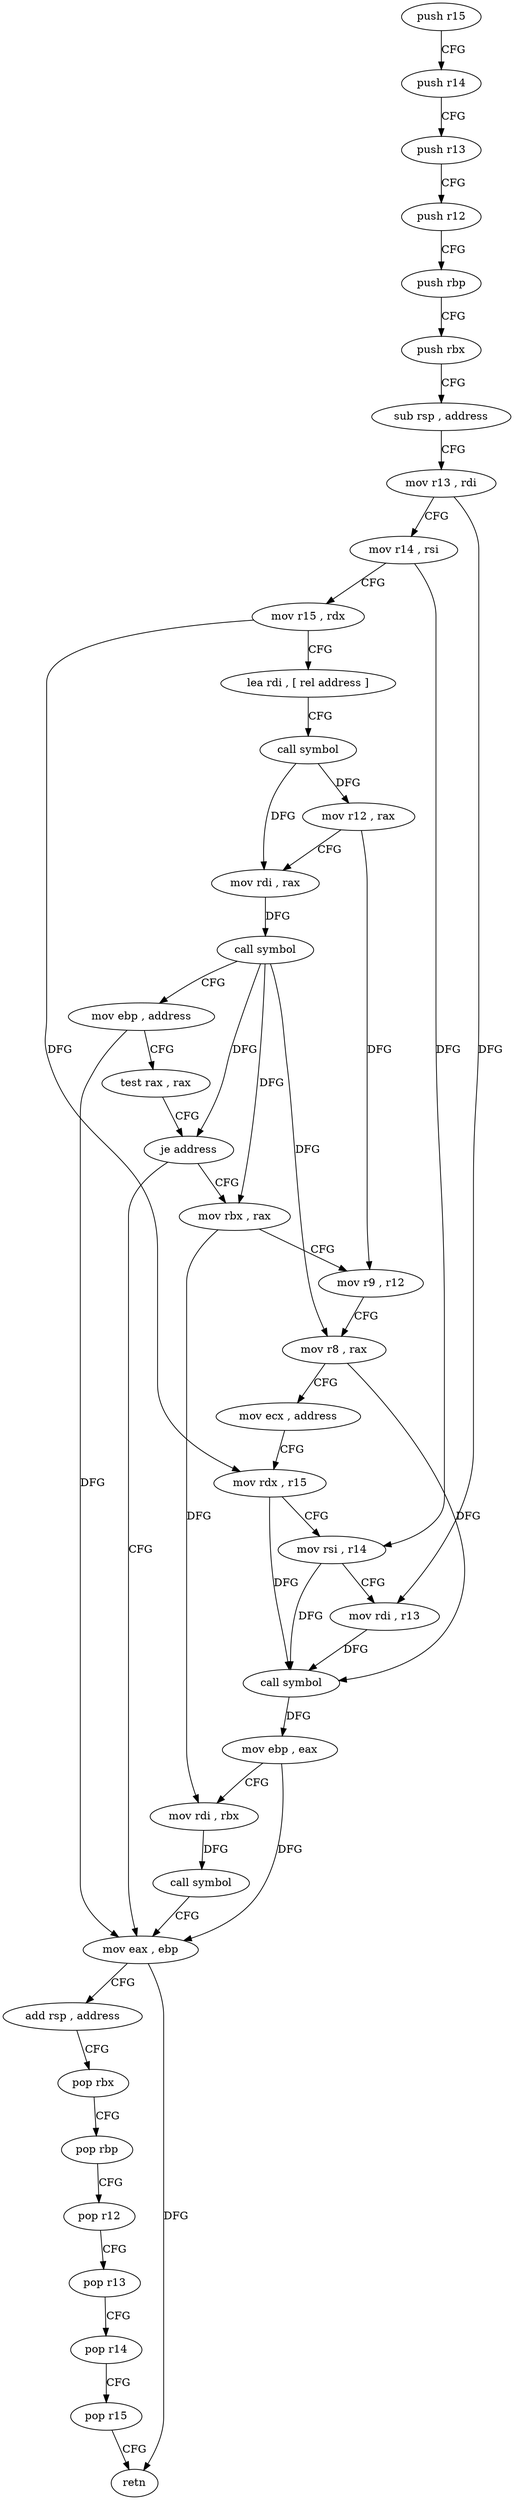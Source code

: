 digraph "func" {
"207957" [label = "push r15" ]
"207959" [label = "push r14" ]
"207961" [label = "push r13" ]
"207963" [label = "push r12" ]
"207965" [label = "push rbp" ]
"207966" [label = "push rbx" ]
"207967" [label = "sub rsp , address" ]
"207971" [label = "mov r13 , rdi" ]
"207974" [label = "mov r14 , rsi" ]
"207977" [label = "mov r15 , rdx" ]
"207980" [label = "lea rdi , [ rel address ]" ]
"207987" [label = "call symbol" ]
"207992" [label = "mov r12 , rax" ]
"207995" [label = "mov rdi , rax" ]
"207998" [label = "call symbol" ]
"208003" [label = "mov ebp , address" ]
"208008" [label = "test rax , rax" ]
"208011" [label = "je address" ]
"208051" [label = "mov eax , ebp" ]
"208013" [label = "mov rbx , rax" ]
"208053" [label = "add rsp , address" ]
"208057" [label = "pop rbx" ]
"208058" [label = "pop rbp" ]
"208059" [label = "pop r12" ]
"208061" [label = "pop r13" ]
"208063" [label = "pop r14" ]
"208065" [label = "pop r15" ]
"208067" [label = "retn" ]
"208016" [label = "mov r9 , r12" ]
"208019" [label = "mov r8 , rax" ]
"208022" [label = "mov ecx , address" ]
"208027" [label = "mov rdx , r15" ]
"208030" [label = "mov rsi , r14" ]
"208033" [label = "mov rdi , r13" ]
"208036" [label = "call symbol" ]
"208041" [label = "mov ebp , eax" ]
"208043" [label = "mov rdi , rbx" ]
"208046" [label = "call symbol" ]
"207957" -> "207959" [ label = "CFG" ]
"207959" -> "207961" [ label = "CFG" ]
"207961" -> "207963" [ label = "CFG" ]
"207963" -> "207965" [ label = "CFG" ]
"207965" -> "207966" [ label = "CFG" ]
"207966" -> "207967" [ label = "CFG" ]
"207967" -> "207971" [ label = "CFG" ]
"207971" -> "207974" [ label = "CFG" ]
"207971" -> "208033" [ label = "DFG" ]
"207974" -> "207977" [ label = "CFG" ]
"207974" -> "208030" [ label = "DFG" ]
"207977" -> "207980" [ label = "CFG" ]
"207977" -> "208027" [ label = "DFG" ]
"207980" -> "207987" [ label = "CFG" ]
"207987" -> "207992" [ label = "DFG" ]
"207987" -> "207995" [ label = "DFG" ]
"207992" -> "207995" [ label = "CFG" ]
"207992" -> "208016" [ label = "DFG" ]
"207995" -> "207998" [ label = "DFG" ]
"207998" -> "208003" [ label = "CFG" ]
"207998" -> "208011" [ label = "DFG" ]
"207998" -> "208013" [ label = "DFG" ]
"207998" -> "208019" [ label = "DFG" ]
"208003" -> "208008" [ label = "CFG" ]
"208003" -> "208051" [ label = "DFG" ]
"208008" -> "208011" [ label = "CFG" ]
"208011" -> "208051" [ label = "CFG" ]
"208011" -> "208013" [ label = "CFG" ]
"208051" -> "208053" [ label = "CFG" ]
"208051" -> "208067" [ label = "DFG" ]
"208013" -> "208016" [ label = "CFG" ]
"208013" -> "208043" [ label = "DFG" ]
"208053" -> "208057" [ label = "CFG" ]
"208057" -> "208058" [ label = "CFG" ]
"208058" -> "208059" [ label = "CFG" ]
"208059" -> "208061" [ label = "CFG" ]
"208061" -> "208063" [ label = "CFG" ]
"208063" -> "208065" [ label = "CFG" ]
"208065" -> "208067" [ label = "CFG" ]
"208016" -> "208019" [ label = "CFG" ]
"208019" -> "208022" [ label = "CFG" ]
"208019" -> "208036" [ label = "DFG" ]
"208022" -> "208027" [ label = "CFG" ]
"208027" -> "208030" [ label = "CFG" ]
"208027" -> "208036" [ label = "DFG" ]
"208030" -> "208033" [ label = "CFG" ]
"208030" -> "208036" [ label = "DFG" ]
"208033" -> "208036" [ label = "DFG" ]
"208036" -> "208041" [ label = "DFG" ]
"208041" -> "208043" [ label = "CFG" ]
"208041" -> "208051" [ label = "DFG" ]
"208043" -> "208046" [ label = "DFG" ]
"208046" -> "208051" [ label = "CFG" ]
}
